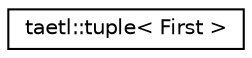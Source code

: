 digraph "Graphical Class Hierarchy"
{
  edge [fontname="Helvetica",fontsize="10",labelfontname="Helvetica",labelfontsize="10"];
  node [fontname="Helvetica",fontsize="10",shape=record];
  rankdir="LR";
  Node0 [label="taetl::tuple\< First \>",height=0.2,width=0.4,color="black", fillcolor="white", style="filled",URL="$structtaetl_1_1tuple_3_01First_01_4.html"];
}
